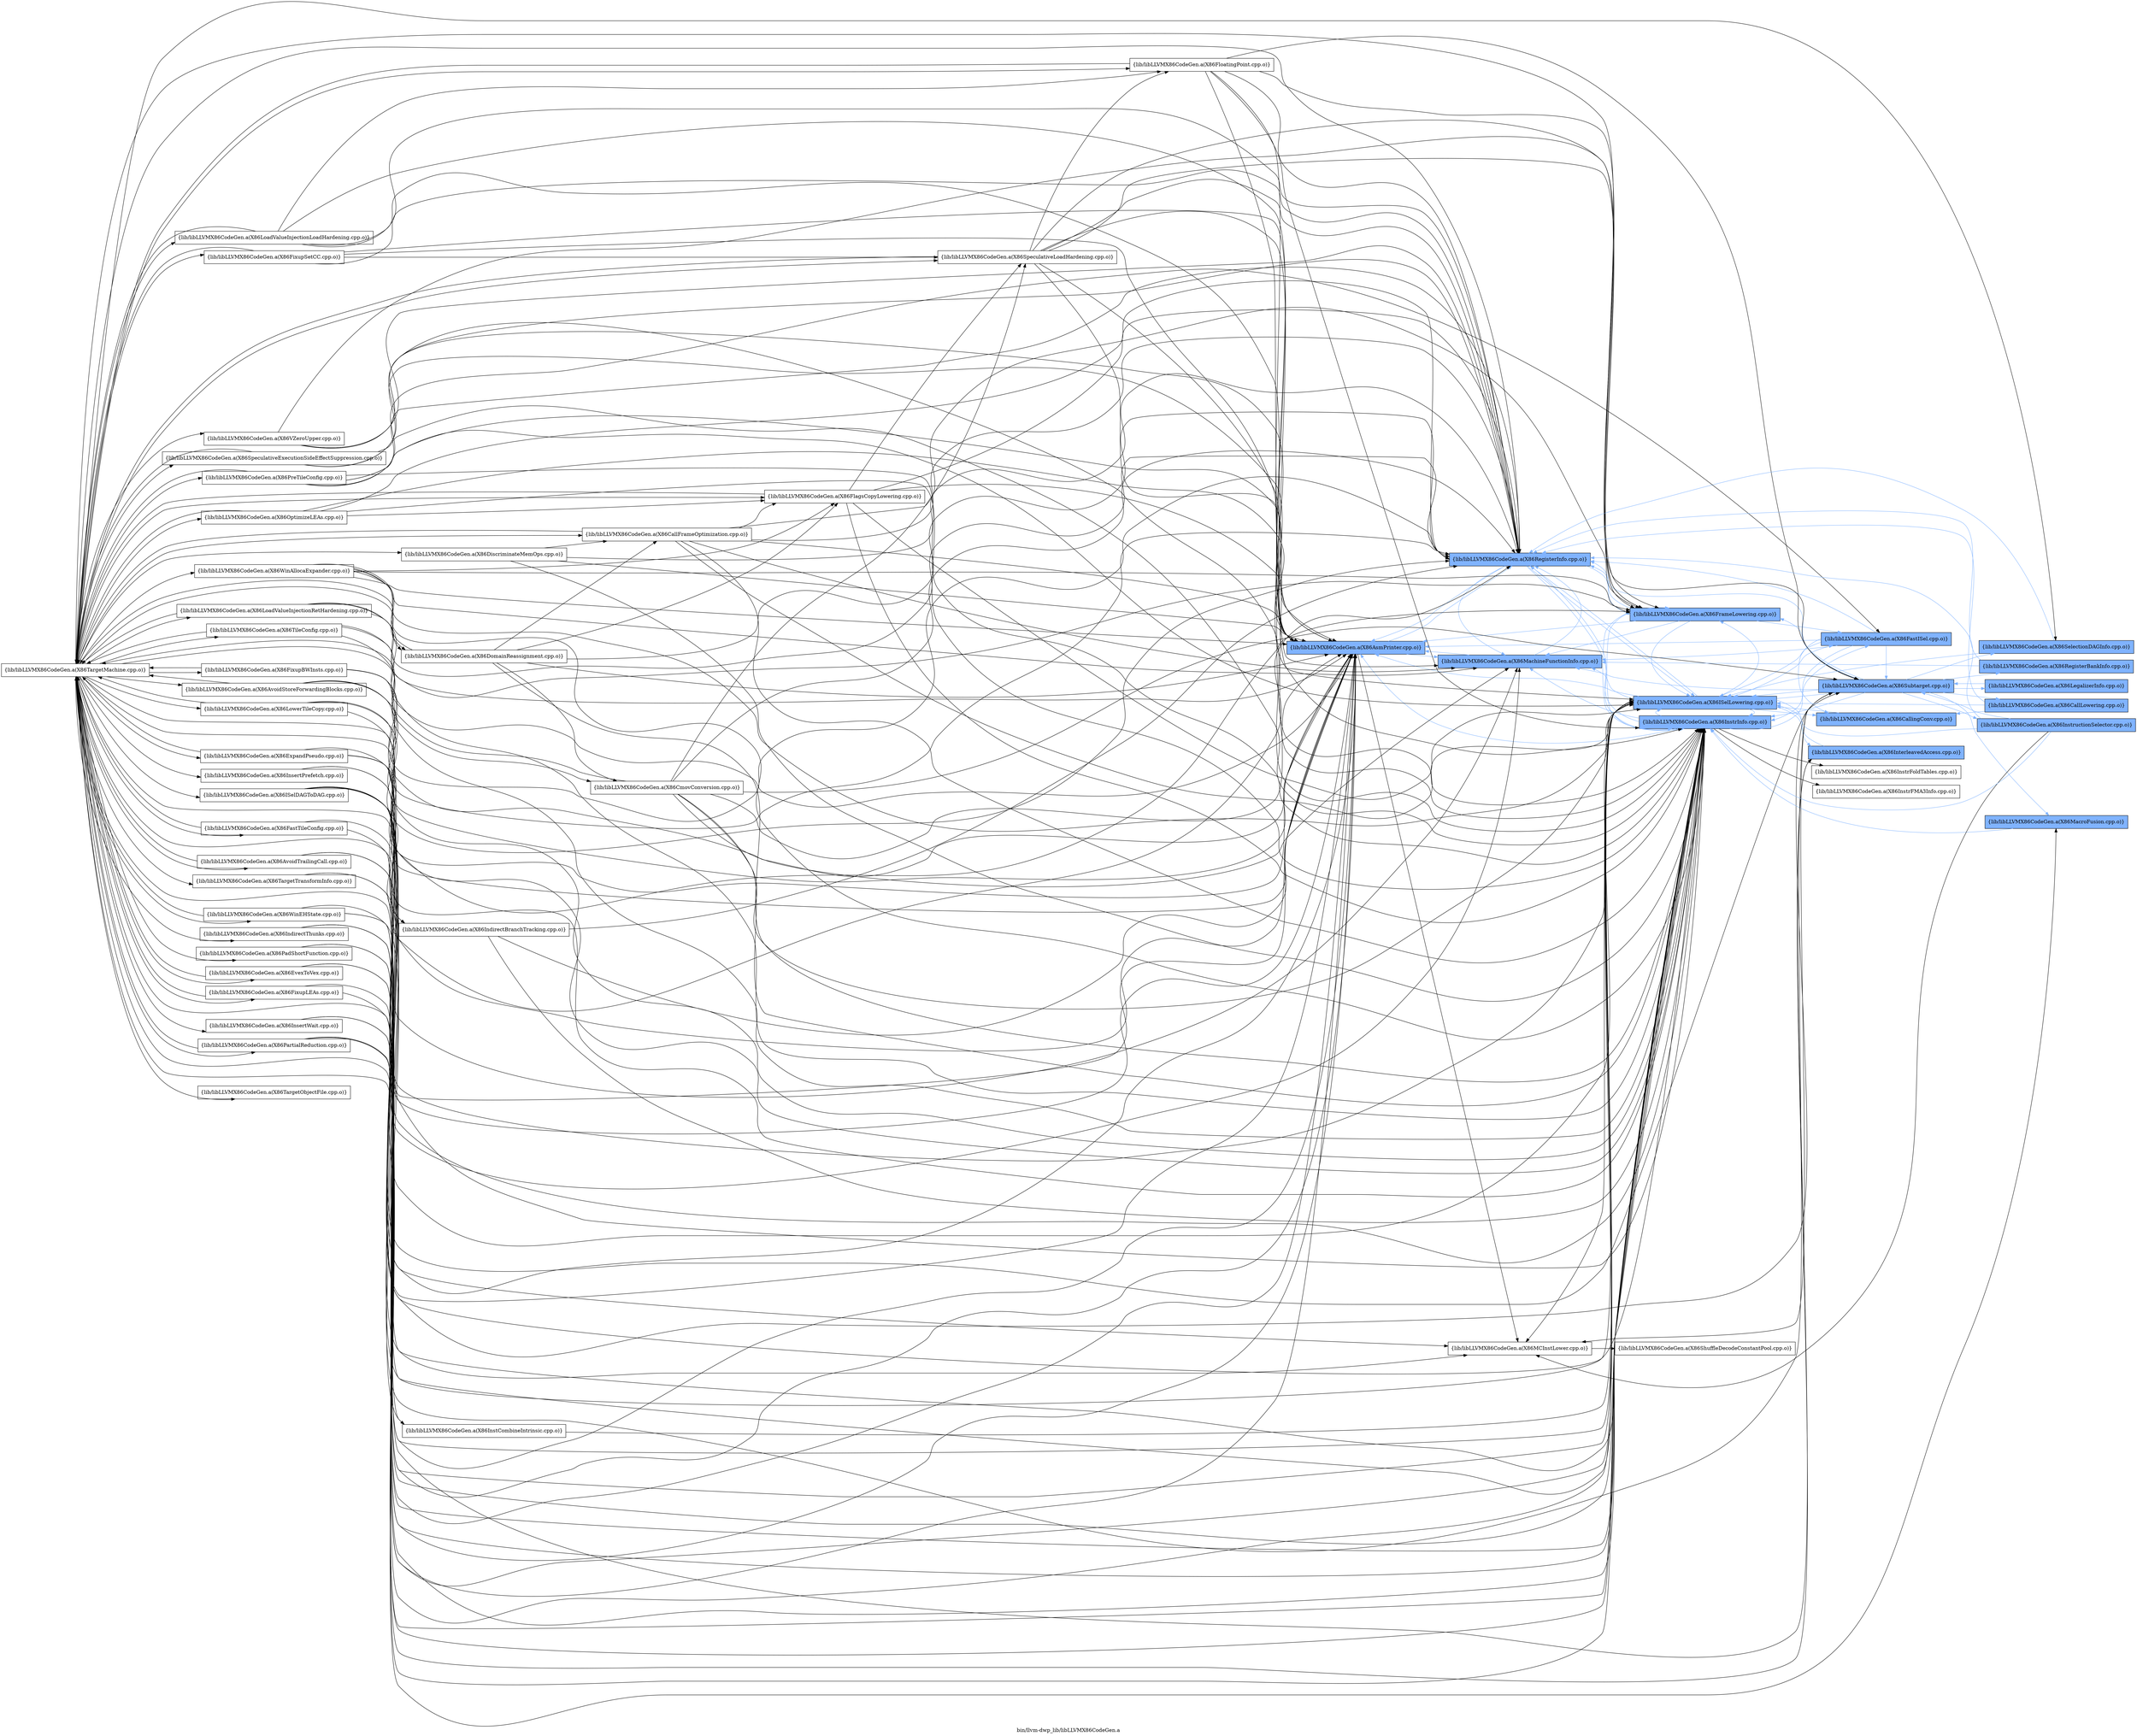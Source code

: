 digraph "bin/llvm-dwp_lib/libLLVMX86CodeGen.a" {
	label="bin/llvm-dwp_lib/libLLVMX86CodeGen.a";
	rankdir=LR;
	{ rank=same; Node0x56166251a7c8;  }
	{ rank=same; Node0x56166251a548; Node0x561662519788; Node0x5616625194b8;  }
	{ rank=same; Node0x561662519198; Node0x5616625168a8; Node0x561662516df8; Node0x561662517438;  }
	{ rank=same; Node0x5616625160d8; Node0x561662519648; Node0x5616625189c8; Node0x56166251ab38; Node0x561662518158; Node0x561662517c58;  }

	Node0x56166251a7c8 [shape=record,shape=box,group=1,style=filled,fillcolor="0.600000 0.5 1",label="{lib/libLLVMX86CodeGen.a(X86AsmPrinter.cpp.o)}"];
	Node0x56166251a7c8 -> Node0x56166251a548;
	Node0x56166251a7c8 -> Node0x561662519788[color="0.600000 0.5 1"];
	Node0x56166251a7c8 -> Node0x5616625194b8[color="0.600000 0.5 1"];
	Node0x561662519f08 [shape=record,shape=box,group=0,label="{lib/libLLVMX86CodeGen.a(X86TargetMachine.cpp.o)}"];
	Node0x561662519f08 -> Node0x56166251a7c8;
	Node0x561662519f08 -> Node0x56166251a548;
	Node0x561662519f08 -> Node0x5616625194b8;
	Node0x561662519f08 -> Node0x561662521258;
	Node0x561662519f08 -> Node0x561662520a38;
	Node0x561662519f08 -> Node0x561662520498;
	Node0x561662519f08 -> Node0x56166251fc78;
	Node0x561662519f08 -> Node0x56166251f598;
	Node0x561662519f08 -> Node0x56166251ee68;
	Node0x561662519f08 -> Node0x5616625100e8;
	Node0x561662519f08 -> Node0x561662510868;
	Node0x561662519f08 -> Node0x561662510ef8;
	Node0x561662519f08 -> Node0x561662511718;
	Node0x561662519f08 -> Node0x561662511d08;
	Node0x561662519f08 -> Node0x5616625168a8;
	Node0x561662519f08 -> Node0x561662516df8;
	Node0x561662519f08 -> Node0x561662517438;
	Node0x561662519f08 -> Node0x56166251ab38;
	Node0x561662519f08 -> Node0x56166251a098;
	Node0x561662519f08 -> Node0x56166251a688;
	Node0x561662519f08 -> Node0x56166251c0c8;
	Node0x561662519f08 -> Node0x56166251b998;
	Node0x561662519f08 -> Node0x56166251b218;
	Node0x561662519f08 -> Node0x561662513d38;
	Node0x561662519f08 -> Node0x561662514508;
	Node0x561662519f08 -> Node0x561662517118;
	Node0x561662519f08 -> Node0x5616625154f8;
	Node0x561662519f08 -> Node0x561662515818;
	Node0x561662519f08 -> Node0x561662513ab8;
	Node0x561662519f08 -> Node0x561662513f68;
	Node0x561662519f08 -> Node0x561662514be8;
	Node0x561662519f08 -> Node0x561662512668;
	Node0x561662519f08 -> Node0x5616625133d8;
	Node0x561662519f08 -> Node0x5616625135b8;
	Node0x561662519f08 -> Node0x56166251b9e8;
	Node0x561662519f08 -> Node0x56166251c078;
	Node0x561662519f08 -> Node0x561662511998;
	Node0x561662519f08 -> Node0x561662512078;
	Node0x561662519f08 -> Node0x561662511e48;
	Node0x561662519f08 -> Node0x561662510408;
	Node0x561662519f08 -> Node0x561662510b88;
	Node0x561662519f08 -> Node0x561662510958;
	Node0x561662519f08 -> Node0x561662513bf8;
	Node0x561662519f08 -> Node0x5616625147d8;
	Node0x56166251a548 [shape=record,shape=box,group=0,label="{lib/libLLVMX86CodeGen.a(X86MCInstLower.cpp.o)}"];
	Node0x56166251a548 -> Node0x561662519198;
	Node0x561662519788 [shape=record,shape=box,group=1,style=filled,fillcolor="0.600000 0.5 1",label="{lib/libLLVMX86CodeGen.a(X86MachineFunctionInfo.cpp.o)}"];
	Node0x561662519788 -> Node0x56166251a7c8[color="0.600000 0.5 1"];
	Node0x561662519788 -> Node0x5616625194b8[color="0.600000 0.5 1"];
	Node0x5616625194b8 [shape=record,shape=box,group=1,style=filled,fillcolor="0.600000 0.5 1",label="{lib/libLLVMX86CodeGen.a(X86RegisterInfo.cpp.o)}"];
	Node0x5616625194b8 -> Node0x56166251a7c8[color="0.600000 0.5 1"];
	Node0x5616625194b8 -> Node0x561662519788[color="0.600000 0.5 1"];
	Node0x5616625194b8 -> Node0x5616625168a8[color="0.600000 0.5 1"];
	Node0x5616625194b8 -> Node0x561662516df8[color="0.600000 0.5 1"];
	Node0x5616625194b8 -> Node0x561662517438[color="0.600000 0.5 1"];
	Node0x561662519198 [shape=record,shape=box,group=0,label="{lib/libLLVMX86CodeGen.a(X86ShuffleDecodeConstantPool.cpp.o)}"];
	Node0x5616625168a8 [shape=record,shape=box,group=1,style=filled,fillcolor="0.600000 0.5 1",label="{lib/libLLVMX86CodeGen.a(X86ISelLowering.cpp.o)}"];
	Node0x5616625168a8 -> Node0x56166251a7c8[color="0.600000 0.5 1"];
	Node0x5616625168a8 -> Node0x56166251a548;
	Node0x5616625168a8 -> Node0x561662519788[color="0.600000 0.5 1"];
	Node0x5616625168a8 -> Node0x5616625194b8[color="0.600000 0.5 1"];
	Node0x5616625168a8 -> Node0x5616625160d8[color="0.600000 0.5 1"];
	Node0x5616625168a8 -> Node0x561662516df8[color="0.600000 0.5 1"];
	Node0x5616625168a8 -> Node0x561662517438[color="0.600000 0.5 1"];
	Node0x5616625168a8 -> Node0x561662519648[color="0.600000 0.5 1"];
	Node0x5616625168a8 -> Node0x5616625189c8[color="0.600000 0.5 1"];
	Node0x5616625168a8 -> Node0x56166251ab38[color="0.600000 0.5 1"];
	Node0x561662516df8 [shape=record,shape=box,group=1,style=filled,fillcolor="0.600000 0.5 1",label="{lib/libLLVMX86CodeGen.a(X86InstrInfo.cpp.o)}"];
	Node0x561662516df8 -> Node0x56166251a7c8[color="0.600000 0.5 1"];
	Node0x561662516df8 -> Node0x561662519788[color="0.600000 0.5 1"];
	Node0x561662516df8 -> Node0x5616625194b8[color="0.600000 0.5 1"];
	Node0x561662516df8 -> Node0x5616625168a8[color="0.600000 0.5 1"];
	Node0x561662516df8 -> Node0x5616625160d8[color="0.600000 0.5 1"];
	Node0x561662516df8 -> Node0x561662518158;
	Node0x561662516df8 -> Node0x561662517438[color="0.600000 0.5 1"];
	Node0x561662516df8 -> Node0x561662517c58;
	Node0x561662517438 [shape=record,shape=box,group=1,style=filled,fillcolor="0.600000 0.5 1",label="{lib/libLLVMX86CodeGen.a(X86FrameLowering.cpp.o)}"];
	Node0x561662517438 -> Node0x56166251a7c8[color="0.600000 0.5 1"];
	Node0x561662517438 -> Node0x561662519788[color="0.600000 0.5 1"];
	Node0x561662517438 -> Node0x5616625194b8[color="0.600000 0.5 1"];
	Node0x561662517438 -> Node0x5616625168a8[color="0.600000 0.5 1"];
	Node0x561662517438 -> Node0x5616625160d8[color="0.600000 0.5 1"];
	Node0x561662517438 -> Node0x561662516df8[color="0.600000 0.5 1"];
	Node0x5616625160d8 [shape=record,shape=box,group=1,style=filled,fillcolor="0.600000 0.5 1",label="{lib/libLLVMX86CodeGen.a(X86FastISel.cpp.o)}"];
	Node0x5616625160d8 -> Node0x56166251a7c8[color="0.600000 0.5 1"];
	Node0x5616625160d8 -> Node0x561662519788[color="0.600000 0.5 1"];
	Node0x5616625160d8 -> Node0x5616625194b8[color="0.600000 0.5 1"];
	Node0x5616625160d8 -> Node0x5616625168a8[color="0.600000 0.5 1"];
	Node0x5616625160d8 -> Node0x561662516df8[color="0.600000 0.5 1"];
	Node0x5616625160d8 -> Node0x561662519648[color="0.600000 0.5 1"];
	Node0x5616625160d8 -> Node0x56166251ab38[color="0.600000 0.5 1"];
	Node0x561662519648 [shape=record,shape=box,group=1,style=filled,fillcolor="0.600000 0.5 1",label="{lib/libLLVMX86CodeGen.a(X86CallingConv.cpp.o)}"];
	Node0x561662519648 -> Node0x5616625168a8[color="0.600000 0.5 1"];
	Node0x5616625189c8 [shape=record,shape=box,group=1,style=filled,fillcolor="0.600000 0.5 1",label="{lib/libLLVMX86CodeGen.a(X86InterleavedAccess.cpp.o)}"];
	Node0x5616625189c8 -> Node0x5616625168a8[color="0.600000 0.5 1"];
	Node0x56166251ab38 [shape=record,shape=box,group=1,style=filled,fillcolor="0.600000 0.5 1",label="{lib/libLLVMX86CodeGen.a(X86Subtarget.cpp.o)}"];
	Node0x56166251ab38 -> Node0x56166251a548;
	Node0x56166251ab38 -> Node0x561662519788[color="0.600000 0.5 1"];
	Node0x56166251ab38 -> Node0x5616625194b8[color="0.600000 0.5 1"];
	Node0x56166251ab38 -> Node0x5616625168a8[color="0.600000 0.5 1"];
	Node0x56166251ab38 -> Node0x561662516df8[color="0.600000 0.5 1"];
	Node0x56166251ab38 -> Node0x561662517438[color="0.600000 0.5 1"];
	Node0x56166251ab38 -> Node0x56166251a098[color="0.600000 0.5 1"];
	Node0x56166251ab38 -> Node0x561662519aa8[color="0.600000 0.5 1"];
	Node0x56166251ab38 -> Node0x5616625192d8[color="0.600000 0.5 1"];
	Node0x56166251ab38 -> Node0x561662518e78[color="0.600000 0.5 1"];
	Node0x56166251ab38 -> Node0x56166251ae58[color="0.600000 0.5 1"];
	Node0x56166251ab38 -> Node0x56166251a688[color="0.600000 0.5 1"];
	Node0x561662518158 [shape=record,shape=box,group=0,label="{lib/libLLVMX86CodeGen.a(X86InstrFoldTables.cpp.o)}"];
	Node0x561662517c58 [shape=record,shape=box,group=0,label="{lib/libLLVMX86CodeGen.a(X86InstrFMA3Info.cpp.o)}"];
	Node0x56166251a098 [shape=record,shape=box,group=1,style=filled,fillcolor="0.600000 0.5 1",label="{lib/libLLVMX86CodeGen.a(X86SelectionDAGInfo.cpp.o)}"];
	Node0x56166251a098 -> Node0x5616625194b8[color="0.600000 0.5 1"];
	Node0x56166251a098 -> Node0x5616625168a8[color="0.600000 0.5 1"];
	Node0x561662519aa8 [shape=record,shape=box,group=1,style=filled,fillcolor="0.600000 0.5 1",label="{lib/libLLVMX86CodeGen.a(X86CallLowering.cpp.o)}"];
	Node0x561662519aa8 -> Node0x5616625194b8[color="0.600000 0.5 1"];
	Node0x561662519aa8 -> Node0x5616625168a8[color="0.600000 0.5 1"];
	Node0x561662519aa8 -> Node0x561662519648[color="0.600000 0.5 1"];
	Node0x5616625192d8 [shape=record,shape=box,group=1,style=filled,fillcolor="0.600000 0.5 1",label="{lib/libLLVMX86CodeGen.a(X86LegalizerInfo.cpp.o)}"];
	Node0x5616625192d8 -> Node0x56166251ab38[color="0.600000 0.5 1"];
	Node0x561662518e78 [shape=record,shape=box,group=1,style=filled,fillcolor="0.600000 0.5 1",label="{lib/libLLVMX86CodeGen.a(X86RegisterBankInfo.cpp.o)}"];
	Node0x561662518e78 -> Node0x561662519788[color="0.600000 0.5 1"];
	Node0x561662518e78 -> Node0x5616625194b8[color="0.600000 0.5 1"];
	Node0x56166251ae58 [shape=record,shape=box,group=1,style=filled,fillcolor="0.600000 0.5 1",label="{lib/libLLVMX86CodeGen.a(X86InstructionSelector.cpp.o)}"];
	Node0x56166251ae58 -> Node0x56166251a548;
	Node0x56166251ae58 -> Node0x5616625194b8[color="0.600000 0.5 1"];
	Node0x56166251ae58 -> Node0x5616625168a8[color="0.600000 0.5 1"];
	Node0x56166251ae58 -> Node0x561662516df8[color="0.600000 0.5 1"];
	Node0x56166251ae58 -> Node0x56166251ab38[color="0.600000 0.5 1"];
	Node0x56166251a688 [shape=record,shape=box,group=1,style=filled,fillcolor="0.600000 0.5 1",label="{lib/libLLVMX86CodeGen.a(X86MacroFusion.cpp.o)}"];
	Node0x56166251a688 -> Node0x561662516df8[color="0.600000 0.5 1"];
	Node0x561662521258 [shape=record,shape=box,group=0,label="{lib/libLLVMX86CodeGen.a(X86ExpandPseudo.cpp.o)}"];
	Node0x561662521258 -> Node0x56166251a7c8;
	Node0x561662521258 -> Node0x561662519788;
	Node0x561662521258 -> Node0x5616625168a8;
	Node0x561662521258 -> Node0x561662516df8;
	Node0x561662521258 -> Node0x561662517438;
	Node0x561662521258 -> Node0x561662519f08;
	Node0x561662520a38 [shape=record,shape=box,group=0,label="{lib/libLLVMX86CodeGen.a(X86LowerTileCopy.cpp.o)}"];
	Node0x561662520a38 -> Node0x56166251a7c8;
	Node0x561662520a38 -> Node0x5616625194b8;
	Node0x561662520a38 -> Node0x561662516df8;
	Node0x561662520a38 -> Node0x561662519f08;
	Node0x561662520498 [shape=record,shape=box,group=0,label="{lib/libLLVMX86CodeGen.a(X86FloatingPoint.cpp.o)}"];
	Node0x561662520498 -> Node0x56166251a7c8;
	Node0x561662520498 -> Node0x561662519788;
	Node0x561662520498 -> Node0x5616625194b8;
	Node0x561662520498 -> Node0x561662516df8;
	Node0x561662520498 -> Node0x561662517438;
	Node0x561662520498 -> Node0x56166251ab38;
	Node0x561662520498 -> Node0x561662519f08;
	Node0x56166251fc78 [shape=record,shape=box,group=0,label="{lib/libLLVMX86CodeGen.a(X86LoadValueInjectionLoadHardening.cpp.o)}"];
	Node0x56166251fc78 -> Node0x56166251a7c8;
	Node0x56166251fc78 -> Node0x5616625194b8;
	Node0x56166251fc78 -> Node0x561662520498;
	Node0x56166251fc78 -> Node0x561662516df8;
	Node0x56166251fc78 -> Node0x561662519f08;
	Node0x56166251f598 [shape=record,shape=box,group=0,label="{lib/libLLVMX86CodeGen.a(X86FastTileConfig.cpp.o)}"];
	Node0x56166251f598 -> Node0x56166251a7c8;
	Node0x56166251f598 -> Node0x561662516df8;
	Node0x56166251f598 -> Node0x561662519f08;
	Node0x56166251ee68 [shape=record,shape=box,group=0,label="{lib/libLLVMX86CodeGen.a(X86TileConfig.cpp.o)}"];
	Node0x56166251ee68 -> Node0x56166251a7c8;
	Node0x56166251ee68 -> Node0x561662516df8;
	Node0x56166251ee68 -> Node0x561662517438;
	Node0x56166251ee68 -> Node0x561662519f08;
	Node0x5616625100e8 [shape=record,shape=box,group=0,label="{lib/libLLVMX86CodeGen.a(X86SpeculativeLoadHardening.cpp.o)}"];
	Node0x5616625100e8 -> Node0x56166251a7c8;
	Node0x5616625100e8 -> Node0x5616625194b8;
	Node0x5616625100e8 -> Node0x561662520498;
	Node0x5616625100e8 -> Node0x5616625168a8;
	Node0x5616625100e8 -> Node0x561662516df8;
	Node0x5616625100e8 -> Node0x561662517438;
	Node0x5616625100e8 -> Node0x56166251ab38;
	Node0x5616625100e8 -> Node0x561662519f08;
	Node0x561662510868 [shape=record,shape=box,group=0,label="{lib/libLLVMX86CodeGen.a(X86FlagsCopyLowering.cpp.o)}"];
	Node0x561662510868 -> Node0x56166251a7c8;
	Node0x561662510868 -> Node0x5616625194b8;
	Node0x561662510868 -> Node0x5616625100e8;
	Node0x561662510868 -> Node0x5616625168a8;
	Node0x561662510868 -> Node0x561662516df8;
	Node0x561662510868 -> Node0x561662519f08;
	Node0x561662510ef8 [shape=record,shape=box,group=0,label="{lib/libLLVMX86CodeGen.a(X86FixupSetCC.cpp.o)}"];
	Node0x561662510ef8 -> Node0x56166251a7c8;
	Node0x561662510ef8 -> Node0x5616625194b8;
	Node0x561662510ef8 -> Node0x5616625100e8;
	Node0x561662510ef8 -> Node0x561662516df8;
	Node0x561662510ef8 -> Node0x561662519f08;
	Node0x561662511718 [shape=record,shape=box,group=0,label="{lib/libLLVMX86CodeGen.a(X86OptimizeLEAs.cpp.o)}"];
	Node0x561662511718 -> Node0x56166251a7c8;
	Node0x561662511718 -> Node0x5616625194b8;
	Node0x561662511718 -> Node0x561662510868;
	Node0x561662511718 -> Node0x561662516df8;
	Node0x561662511718 -> Node0x561662519f08;
	Node0x561662511d08 [shape=record,shape=box,group=0,label="{lib/libLLVMX86CodeGen.a(X86CallFrameOptimization.cpp.o)}"];
	Node0x561662511d08 -> Node0x56166251a7c8;
	Node0x561662511d08 -> Node0x561662519788;
	Node0x561662511d08 -> Node0x5616625194b8;
	Node0x561662511d08 -> Node0x561662510868;
	Node0x561662511d08 -> Node0x5616625168a8;
	Node0x561662511d08 -> Node0x561662516df8;
	Node0x561662511d08 -> Node0x561662517438;
	Node0x561662511d08 -> Node0x561662519f08;
	Node0x56166251c0c8 [shape=record,shape=box,group=0,label="{lib/libLLVMX86CodeGen.a(X86InstCombineIntrinsic.cpp.o)}"];
	Node0x56166251c0c8 -> Node0x5616625168a8;
	Node0x56166251b998 [shape=record,shape=box,group=0,label="{lib/libLLVMX86CodeGen.a(X86SpeculativeExecutionSideEffectSuppression.cpp.o)}"];
	Node0x56166251b998 -> Node0x56166251a7c8;
	Node0x56166251b998 -> Node0x5616625194b8;
	Node0x56166251b998 -> Node0x561662516df8;
	Node0x56166251b998 -> Node0x561662519f08;
	Node0x56166251b218 [shape=record,shape=box,group=0,label="{lib/libLLVMX86CodeGen.a(X86IndirectThunks.cpp.o)}"];
	Node0x56166251b218 -> Node0x56166251a7c8;
	Node0x56166251b218 -> Node0x5616625168a8;
	Node0x56166251b218 -> Node0x561662516df8;
	Node0x561662513d38 [shape=record,shape=box,group=0,label="{lib/libLLVMX86CodeGen.a(X86LoadValueInjectionRetHardening.cpp.o)}"];
	Node0x561662513d38 -> Node0x56166251a7c8;
	Node0x561662513d38 -> Node0x5616625194b8;
	Node0x561662513d38 -> Node0x561662516df8;
	Node0x561662513d38 -> Node0x561662519f08;
	Node0x561662514508 [shape=record,shape=box,group=0,label="{lib/libLLVMX86CodeGen.a(X86AvoidTrailingCall.cpp.o)}"];
	Node0x561662514508 -> Node0x56166251a7c8;
	Node0x561662514508 -> Node0x561662516df8;
	Node0x561662514508 -> Node0x561662519f08;
	Node0x561662517118 [shape=record,shape=box,group=0,label="{lib/libLLVMX86CodeGen.a(X86AvoidStoreForwardingBlocks.cpp.o)}"];
	Node0x561662517118 -> Node0x56166251a7c8;
	Node0x561662517118 -> Node0x5616625194b8;
	Node0x561662517118 -> Node0x561662516df8;
	Node0x561662517118 -> Node0x561662519f08;
	Node0x5616625154f8 [shape=record,shape=box,group=0,label="{lib/libLLVMX86CodeGen.a(X86PreTileConfig.cpp.o)}"];
	Node0x5616625154f8 -> Node0x56166251a7c8;
	Node0x5616625154f8 -> Node0x5616625194b8;
	Node0x5616625154f8 -> Node0x5616625168a8;
	Node0x5616625154f8 -> Node0x5616625160d8;
	Node0x5616625154f8 -> Node0x561662516df8;
	Node0x5616625154f8 -> Node0x561662519f08;
	Node0x561662515818 [shape=record,shape=box,group=0,label="{lib/libLLVMX86CodeGen.a(X86CmovConversion.cpp.o)}"];
	Node0x561662515818 -> Node0x56166251a7c8;
	Node0x561662515818 -> Node0x561662519788;
	Node0x561662515818 -> Node0x5616625194b8;
	Node0x561662515818 -> Node0x5616625100e8;
	Node0x561662515818 -> Node0x5616625168a8;
	Node0x561662515818 -> Node0x561662516df8;
	Node0x561662515818 -> Node0x56166251ab38;
	Node0x561662515818 -> Node0x561662519f08;
	Node0x561662513ab8 [shape=record,shape=box,group=0,label="{lib/libLLVMX86CodeGen.a(X86ISelDAGToDAG.cpp.o)}"];
	Node0x561662513ab8 -> Node0x56166251a7c8;
	Node0x561662513ab8 -> Node0x56166251a548;
	Node0x561662513ab8 -> Node0x561662519788;
	Node0x561662513ab8 -> Node0x5616625194b8;
	Node0x561662513ab8 -> Node0x5616625168a8;
	Node0x561662513ab8 -> Node0x561662516df8;
	Node0x561662513ab8 -> Node0x56166251ab38;
	Node0x561662513ab8 -> Node0x561662513f68;
	Node0x561662513f68 [shape=record,shape=box,group=0,label="{lib/libLLVMX86CodeGen.a(X86IndirectBranchTracking.cpp.o)}"];
	Node0x561662513f68 -> Node0x56166251a7c8;
	Node0x561662513f68 -> Node0x5616625194b8;
	Node0x561662513f68 -> Node0x561662516df8;
	Node0x561662514be8 [shape=record,shape=box,group=0,label="{lib/libLLVMX86CodeGen.a(X86EvexToVex.cpp.o)}"];
	Node0x561662514be8 -> Node0x56166251a7c8;
	Node0x561662514be8 -> Node0x561662516df8;
	Node0x561662514be8 -> Node0x561662519f08;
	Node0x561662512668 [shape=record,shape=box,group=0,label="{lib/libLLVMX86CodeGen.a(X86DiscriminateMemOps.cpp.o)}"];
	Node0x561662512668 -> Node0x56166251a7c8;
	Node0x561662512668 -> Node0x5616625194b8;
	Node0x561662512668 -> Node0x561662511d08;
	Node0x561662512668 -> Node0x561662516df8;
	Node0x5616625133d8 [shape=record,shape=box,group=0,label="{lib/libLLVMX86CodeGen.a(X86InsertPrefetch.cpp.o)}"];
	Node0x5616625133d8 -> Node0x56166251a7c8;
	Node0x5616625133d8 -> Node0x561662516df8;
	Node0x5616625135b8 [shape=record,shape=box,group=0,label="{lib/libLLVMX86CodeGen.a(X86FixupBWInsts.cpp.o)}"];
	Node0x5616625135b8 -> Node0x56166251a7c8;
	Node0x5616625135b8 -> Node0x5616625194b8;
	Node0x5616625135b8 -> Node0x561662516df8;
	Node0x5616625135b8 -> Node0x561662519f08;
	Node0x56166251b9e8 [shape=record,shape=box,group=0,label="{lib/libLLVMX86CodeGen.a(X86PadShortFunction.cpp.o)}"];
	Node0x56166251b9e8 -> Node0x56166251a7c8;
	Node0x56166251b9e8 -> Node0x561662516df8;
	Node0x56166251c078 [shape=record,shape=box,group=0,label="{lib/libLLVMX86CodeGen.a(X86FixupLEAs.cpp.o)}"];
	Node0x56166251c078 -> Node0x56166251a7c8;
	Node0x56166251c078 -> Node0x561662516df8;
	Node0x56166251c078 -> Node0x561662519f08;
	Node0x561662511998 [shape=record,shape=box,group=0,label="{lib/libLLVMX86CodeGen.a(X86DomainReassignment.cpp.o)}"];
	Node0x561662511998 -> Node0x56166251a7c8;
	Node0x561662511998 -> Node0x5616625194b8;
	Node0x561662511998 -> Node0x561662510868;
	Node0x561662511998 -> Node0x561662511d08;
	Node0x561662511998 -> Node0x561662516df8;
	Node0x561662511998 -> Node0x561662519f08;
	Node0x561662511998 -> Node0x561662515818;
	Node0x561662512078 [shape=record,shape=box,group=0,label="{lib/libLLVMX86CodeGen.a(X86PartialReduction.cpp.o)}"];
	Node0x561662512078 -> Node0x5616625168a8;
	Node0x561662512078 -> Node0x561662516df8;
	Node0x561662512078 -> Node0x5616625189c8;
	Node0x561662512078 -> Node0x561662519f08;
	Node0x561662511e48 [shape=record,shape=box,group=0,label="{lib/libLLVMX86CodeGen.a(X86TargetObjectFile.cpp.o)}"];
	Node0x561662510408 [shape=record,shape=box,group=0,label="{lib/libLLVMX86CodeGen.a(X86TargetTransformInfo.cpp.o)}"];
	Node0x561662510408 -> Node0x5616625168a8;
	Node0x561662510408 -> Node0x56166251ab38;
	Node0x561662510b88 [shape=record,shape=box,group=0,label="{lib/libLLVMX86CodeGen.a(X86VZeroUpper.cpp.o)}"];
	Node0x561662510b88 -> Node0x56166251a7c8;
	Node0x561662510b88 -> Node0x5616625194b8;
	Node0x561662510b88 -> Node0x561662516df8;
	Node0x561662510b88 -> Node0x561662517438;
	Node0x561662510958 [shape=record,shape=box,group=0,label="{lib/libLLVMX86CodeGen.a(X86WinAllocaExpander.cpp.o)}"];
	Node0x561662510958 -> Node0x56166251a7c8;
	Node0x561662510958 -> Node0x561662519788;
	Node0x561662510958 -> Node0x561662510868;
	Node0x561662510958 -> Node0x5616625168a8;
	Node0x561662510958 -> Node0x561662516df8;
	Node0x561662510958 -> Node0x561662517438;
	Node0x561662510958 -> Node0x561662511998;
	Node0x561662513bf8 [shape=record,shape=box,group=0,label="{lib/libLLVMX86CodeGen.a(X86WinEHState.cpp.o)}"];
	Node0x561662513bf8 -> Node0x5616625168a8;
	Node0x561662513bf8 -> Node0x5616625189c8;
	Node0x561662513bf8 -> Node0x561662519f08;
	Node0x561662513bf8 -> Node0x56166251c0c8;
	Node0x5616625147d8 [shape=record,shape=box,group=0,label="{lib/libLLVMX86CodeGen.a(X86InsertWait.cpp.o)}"];
	Node0x5616625147d8 -> Node0x56166251a7c8;
	Node0x5616625147d8 -> Node0x561662516df8;
}
